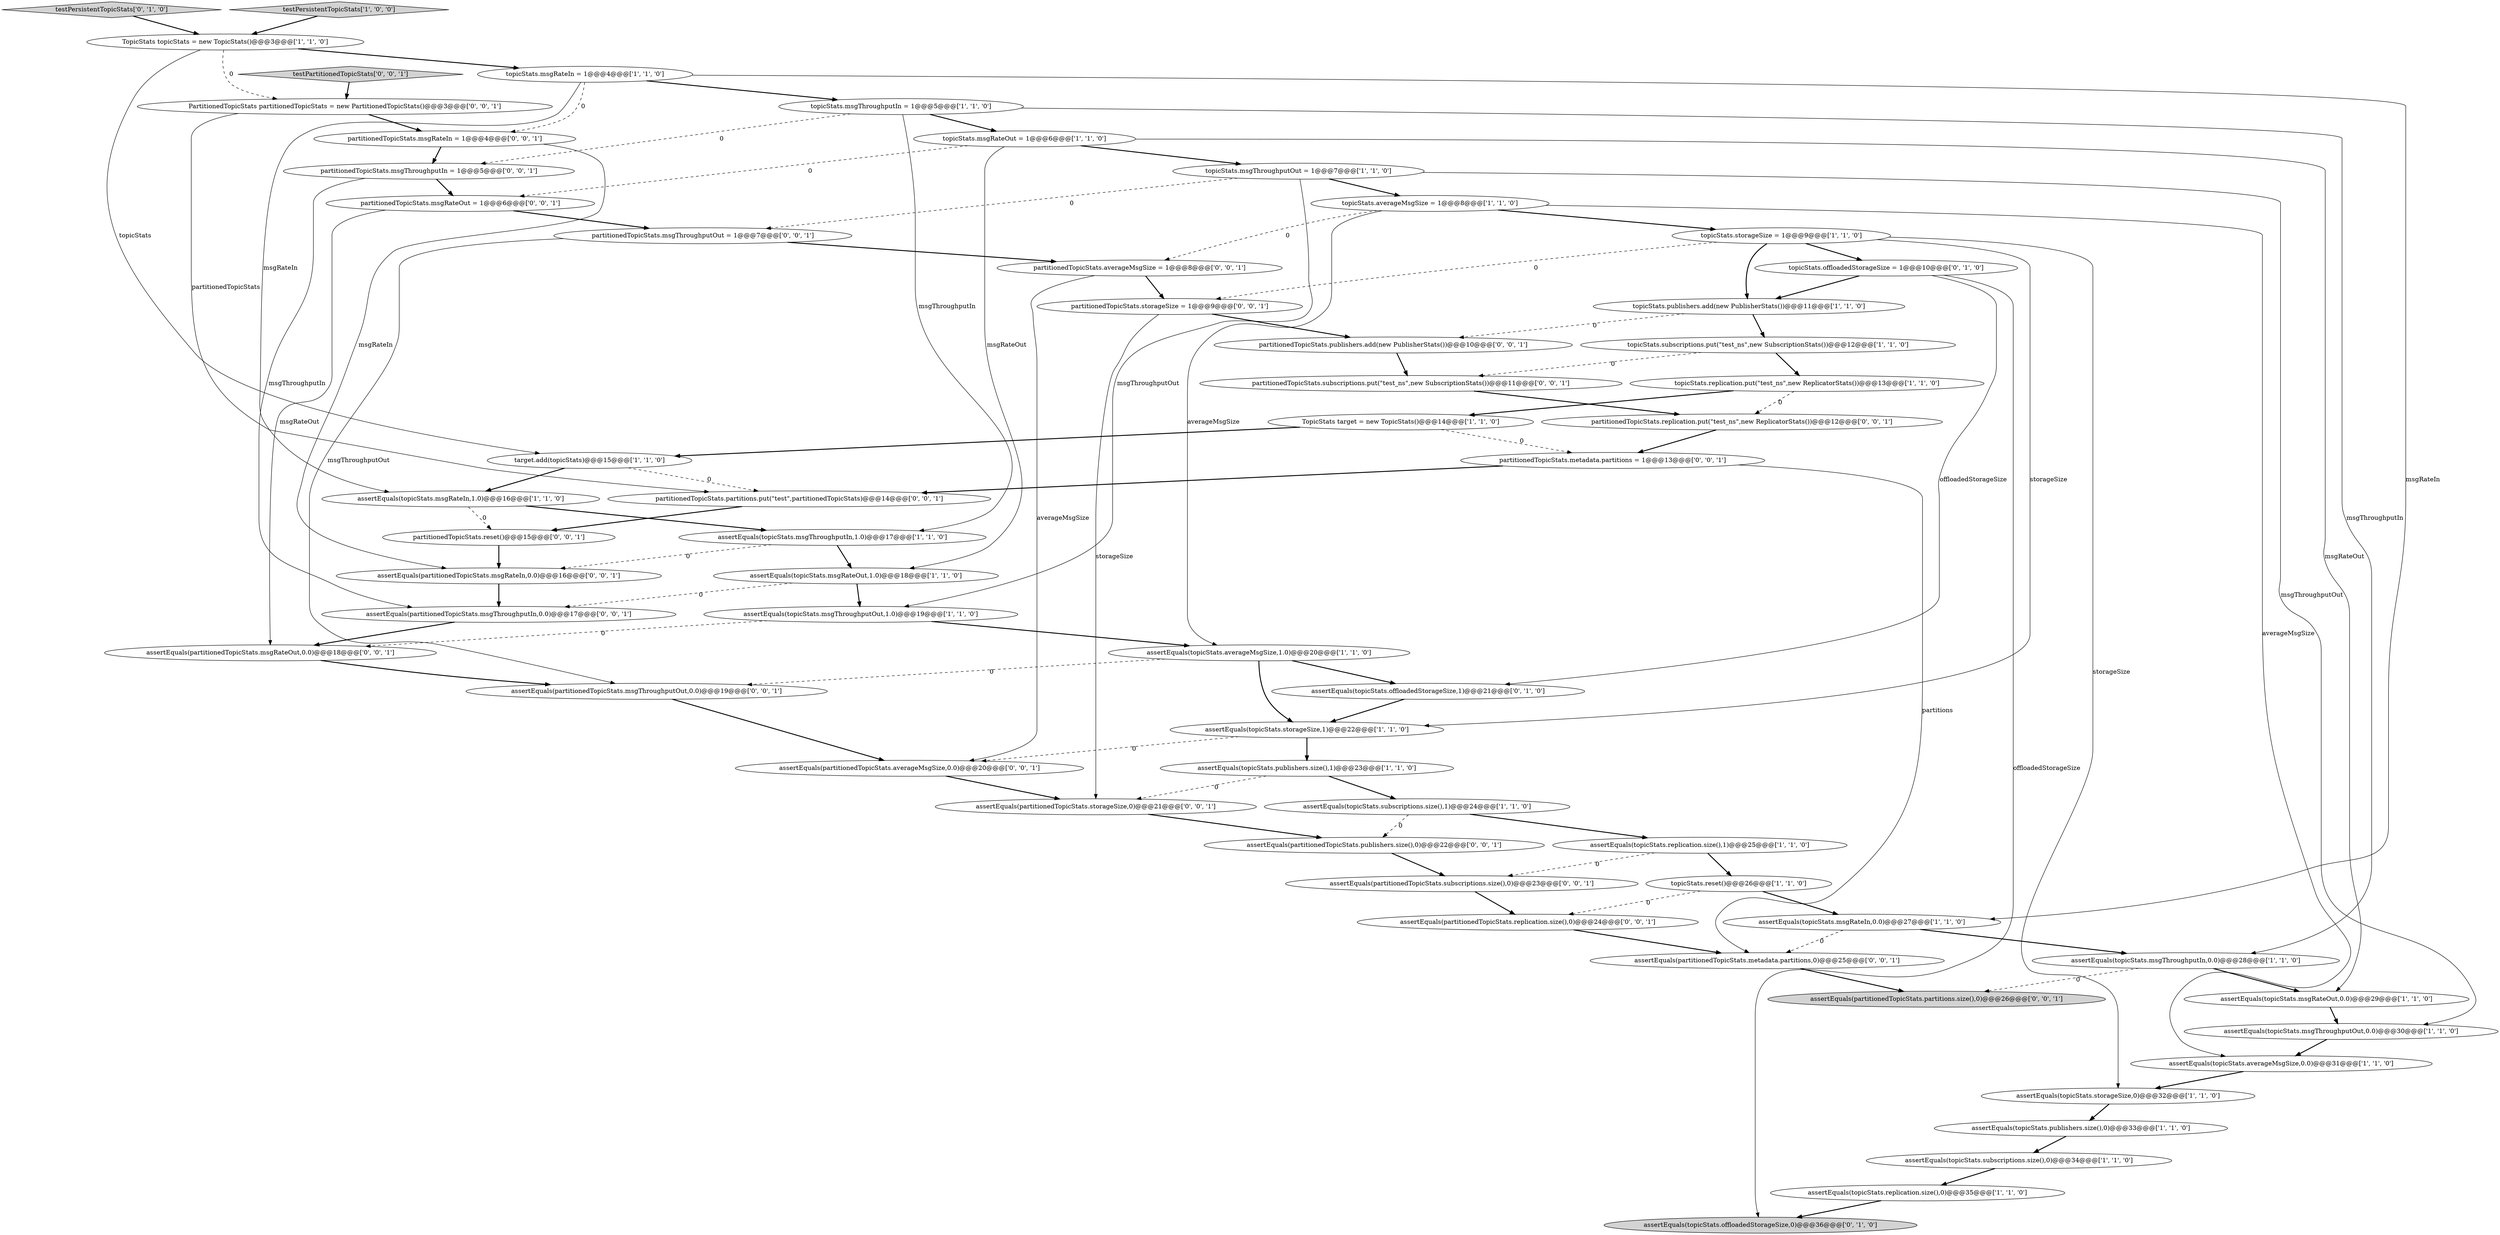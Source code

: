 digraph {
24 [style = filled, label = "assertEquals(topicStats.msgRateIn,1.0)@@@16@@@['1', '1', '0']", fillcolor = white, shape = ellipse image = "AAA0AAABBB1BBB"];
49 [style = filled, label = "partitionedTopicStats.partitions.put(\"test\",partitionedTopicStats)@@@14@@@['0', '0', '1']", fillcolor = white, shape = ellipse image = "AAA0AAABBB3BBB"];
11 [style = filled, label = "assertEquals(topicStats.replication.size(),0)@@@35@@@['1', '1', '0']", fillcolor = white, shape = ellipse image = "AAA0AAABBB1BBB"];
12 [style = filled, label = "topicStats.msgRateOut = 1@@@6@@@['1', '1', '0']", fillcolor = white, shape = ellipse image = "AAA0AAABBB1BBB"];
35 [style = filled, label = "assertEquals(topicStats.offloadedStorageSize,0)@@@36@@@['0', '1', '0']", fillcolor = lightgray, shape = ellipse image = "AAA1AAABBB2BBB"];
7 [style = filled, label = "TopicStats topicStats = new TopicStats()@@@3@@@['1', '1', '0']", fillcolor = white, shape = ellipse image = "AAA0AAABBB1BBB"];
9 [style = filled, label = "assertEquals(topicStats.publishers.size(),1)@@@23@@@['1', '1', '0']", fillcolor = white, shape = ellipse image = "AAA0AAABBB1BBB"];
42 [style = filled, label = "partitionedTopicStats.metadata.partitions = 1@@@13@@@['0', '0', '1']", fillcolor = white, shape = ellipse image = "AAA0AAABBB3BBB"];
55 [style = filled, label = "assertEquals(partitionedTopicStats.subscriptions.size(),0)@@@23@@@['0', '0', '1']", fillcolor = white, shape = ellipse image = "AAA0AAABBB3BBB"];
22 [style = filled, label = "assertEquals(topicStats.msgThroughputOut,0.0)@@@30@@@['1', '1', '0']", fillcolor = white, shape = ellipse image = "AAA0AAABBB1BBB"];
40 [style = filled, label = "partitionedTopicStats.subscriptions.put(\"test_ns\",new SubscriptionStats())@@@11@@@['0', '0', '1']", fillcolor = white, shape = ellipse image = "AAA0AAABBB3BBB"];
18 [style = filled, label = "assertEquals(topicStats.publishers.size(),0)@@@33@@@['1', '1', '0']", fillcolor = white, shape = ellipse image = "AAA0AAABBB1BBB"];
45 [style = filled, label = "assertEquals(partitionedTopicStats.averageMsgSize,0.0)@@@20@@@['0', '0', '1']", fillcolor = white, shape = ellipse image = "AAA0AAABBB3BBB"];
38 [style = filled, label = "partitionedTopicStats.replication.put(\"test_ns\",new ReplicatorStats())@@@12@@@['0', '0', '1']", fillcolor = white, shape = ellipse image = "AAA0AAABBB3BBB"];
51 [style = filled, label = "PartitionedTopicStats partitionedTopicStats = new PartitionedTopicStats()@@@3@@@['0', '0', '1']", fillcolor = white, shape = ellipse image = "AAA0AAABBB3BBB"];
19 [style = filled, label = "assertEquals(topicStats.msgThroughputOut,1.0)@@@19@@@['1', '1', '0']", fillcolor = white, shape = ellipse image = "AAA0AAABBB1BBB"];
48 [style = filled, label = "assertEquals(partitionedTopicStats.metadata.partitions,0)@@@25@@@['0', '0', '1']", fillcolor = white, shape = ellipse image = "AAA0AAABBB3BBB"];
1 [style = filled, label = "assertEquals(topicStats.subscriptions.size(),0)@@@34@@@['1', '1', '0']", fillcolor = white, shape = ellipse image = "AAA0AAABBB1BBB"];
34 [style = filled, label = "testPersistentTopicStats['0', '1', '0']", fillcolor = lightgray, shape = diamond image = "AAA0AAABBB2BBB"];
43 [style = filled, label = "assertEquals(partitionedTopicStats.msgRateIn,0.0)@@@16@@@['0', '0', '1']", fillcolor = white, shape = ellipse image = "AAA0AAABBB3BBB"];
31 [style = filled, label = "assertEquals(topicStats.averageMsgSize,0.0)@@@31@@@['1', '1', '0']", fillcolor = white, shape = ellipse image = "AAA0AAABBB1BBB"];
8 [style = filled, label = "topicStats.storageSize = 1@@@9@@@['1', '1', '0']", fillcolor = white, shape = ellipse image = "AAA0AAABBB1BBB"];
6 [style = filled, label = "testPersistentTopicStats['1', '0', '0']", fillcolor = lightgray, shape = diamond image = "AAA0AAABBB1BBB"];
3 [style = filled, label = "assertEquals(topicStats.msgRateOut,1.0)@@@18@@@['1', '1', '0']", fillcolor = white, shape = ellipse image = "AAA0AAABBB1BBB"];
16 [style = filled, label = "assertEquals(topicStats.replication.size(),1)@@@25@@@['1', '1', '0']", fillcolor = white, shape = ellipse image = "AAA0AAABBB1BBB"];
27 [style = filled, label = "assertEquals(topicStats.msgRateIn,0.0)@@@27@@@['1', '1', '0']", fillcolor = white, shape = ellipse image = "AAA0AAABBB1BBB"];
53 [style = filled, label = "assertEquals(partitionedTopicStats.msgRateOut,0.0)@@@18@@@['0', '0', '1']", fillcolor = white, shape = ellipse image = "AAA0AAABBB3BBB"];
17 [style = filled, label = "target.add(topicStats)@@@15@@@['1', '1', '0']", fillcolor = white, shape = ellipse image = "AAA0AAABBB1BBB"];
52 [style = filled, label = "assertEquals(partitionedTopicStats.msgThroughputOut,0.0)@@@19@@@['0', '0', '1']", fillcolor = white, shape = ellipse image = "AAA0AAABBB3BBB"];
23 [style = filled, label = "topicStats.msgRateIn = 1@@@4@@@['1', '1', '0']", fillcolor = white, shape = ellipse image = "AAA0AAABBB1BBB"];
28 [style = filled, label = "assertEquals(topicStats.subscriptions.size(),1)@@@24@@@['1', '1', '0']", fillcolor = white, shape = ellipse image = "AAA0AAABBB1BBB"];
54 [style = filled, label = "assertEquals(partitionedTopicStats.replication.size(),0)@@@24@@@['0', '0', '1']", fillcolor = white, shape = ellipse image = "AAA0AAABBB3BBB"];
21 [style = filled, label = "assertEquals(topicStats.storageSize,1)@@@22@@@['1', '1', '0']", fillcolor = white, shape = ellipse image = "AAA0AAABBB1BBB"];
41 [style = filled, label = "partitionedTopicStats.msgRateIn = 1@@@4@@@['0', '0', '1']", fillcolor = white, shape = ellipse image = "AAA0AAABBB3BBB"];
57 [style = filled, label = "partitionedTopicStats.storageSize = 1@@@9@@@['0', '0', '1']", fillcolor = white, shape = ellipse image = "AAA0AAABBB3BBB"];
14 [style = filled, label = "topicStats.replication.put(\"test_ns\",new ReplicatorStats())@@@13@@@['1', '1', '0']", fillcolor = white, shape = ellipse image = "AAA0AAABBB1BBB"];
37 [style = filled, label = "partitionedTopicStats.msgThroughputOut = 1@@@7@@@['0', '0', '1']", fillcolor = white, shape = ellipse image = "AAA0AAABBB3BBB"];
59 [style = filled, label = "partitionedTopicStats.reset()@@@15@@@['0', '0', '1']", fillcolor = white, shape = ellipse image = "AAA0AAABBB3BBB"];
46 [style = filled, label = "assertEquals(partitionedTopicStats.publishers.size(),0)@@@22@@@['0', '0', '1']", fillcolor = white, shape = ellipse image = "AAA0AAABBB3BBB"];
2 [style = filled, label = "topicStats.publishers.add(new PublisherStats())@@@11@@@['1', '1', '0']", fillcolor = white, shape = ellipse image = "AAA0AAABBB1BBB"];
30 [style = filled, label = "topicStats.msgThroughputOut = 1@@@7@@@['1', '1', '0']", fillcolor = white, shape = ellipse image = "AAA0AAABBB1BBB"];
33 [style = filled, label = "topicStats.offloadedStorageSize = 1@@@10@@@['0', '1', '0']", fillcolor = white, shape = ellipse image = "AAA1AAABBB2BBB"];
25 [style = filled, label = "topicStats.averageMsgSize = 1@@@8@@@['1', '1', '0']", fillcolor = white, shape = ellipse image = "AAA0AAABBB1BBB"];
44 [style = filled, label = "partitionedTopicStats.averageMsgSize = 1@@@8@@@['0', '0', '1']", fillcolor = white, shape = ellipse image = "AAA0AAABBB3BBB"];
0 [style = filled, label = "assertEquals(topicStats.averageMsgSize,1.0)@@@20@@@['1', '1', '0']", fillcolor = white, shape = ellipse image = "AAA0AAABBB1BBB"];
58 [style = filled, label = "partitionedTopicStats.publishers.add(new PublisherStats())@@@10@@@['0', '0', '1']", fillcolor = white, shape = ellipse image = "AAA0AAABBB3BBB"];
13 [style = filled, label = "assertEquals(topicStats.storageSize,0)@@@32@@@['1', '1', '0']", fillcolor = white, shape = ellipse image = "AAA0AAABBB1BBB"];
5 [style = filled, label = "assertEquals(topicStats.msgThroughputIn,0.0)@@@28@@@['1', '1', '0']", fillcolor = white, shape = ellipse image = "AAA0AAABBB1BBB"];
26 [style = filled, label = "topicStats.reset()@@@26@@@['1', '1', '0']", fillcolor = white, shape = ellipse image = "AAA0AAABBB1BBB"];
60 [style = filled, label = "assertEquals(partitionedTopicStats.msgThroughputIn,0.0)@@@17@@@['0', '0', '1']", fillcolor = white, shape = ellipse image = "AAA0AAABBB3BBB"];
36 [style = filled, label = "partitionedTopicStats.msgThroughputIn = 1@@@5@@@['0', '0', '1']", fillcolor = white, shape = ellipse image = "AAA0AAABBB3BBB"];
4 [style = filled, label = "assertEquals(topicStats.msgThroughputIn,1.0)@@@17@@@['1', '1', '0']", fillcolor = white, shape = ellipse image = "AAA0AAABBB1BBB"];
15 [style = filled, label = "topicStats.subscriptions.put(\"test_ns\",new SubscriptionStats())@@@12@@@['1', '1', '0']", fillcolor = white, shape = ellipse image = "AAA0AAABBB1BBB"];
47 [style = filled, label = "assertEquals(partitionedTopicStats.storageSize,0)@@@21@@@['0', '0', '1']", fillcolor = white, shape = ellipse image = "AAA0AAABBB3BBB"];
20 [style = filled, label = "TopicStats target = new TopicStats()@@@14@@@['1', '1', '0']", fillcolor = white, shape = ellipse image = "AAA0AAABBB1BBB"];
32 [style = filled, label = "assertEquals(topicStats.offloadedStorageSize,1)@@@21@@@['0', '1', '0']", fillcolor = white, shape = ellipse image = "AAA1AAABBB2BBB"];
39 [style = filled, label = "assertEquals(partitionedTopicStats.partitions.size(),0)@@@26@@@['0', '0', '1']", fillcolor = lightgray, shape = ellipse image = "AAA0AAABBB3BBB"];
29 [style = filled, label = "topicStats.msgThroughputIn = 1@@@5@@@['1', '1', '0']", fillcolor = white, shape = ellipse image = "AAA0AAABBB1BBB"];
50 [style = filled, label = "testPartitionedTopicStats['0', '0', '1']", fillcolor = lightgray, shape = diamond image = "AAA0AAABBB3BBB"];
56 [style = filled, label = "partitionedTopicStats.msgRateOut = 1@@@6@@@['0', '0', '1']", fillcolor = white, shape = ellipse image = "AAA0AAABBB3BBB"];
10 [style = filled, label = "assertEquals(topicStats.msgRateOut,0.0)@@@29@@@['1', '1', '0']", fillcolor = white, shape = ellipse image = "AAA0AAABBB1BBB"];
7->23 [style = bold, label=""];
5->39 [style = dashed, label="0"];
28->16 [style = bold, label=""];
53->52 [style = bold, label=""];
25->0 [style = solid, label="averageMsgSize"];
37->52 [style = solid, label="msgThroughputOut"];
24->59 [style = dashed, label="0"];
19->0 [style = bold, label=""];
52->45 [style = bold, label=""];
25->31 [style = solid, label="averageMsgSize"];
22->31 [style = bold, label=""];
41->36 [style = bold, label=""];
50->51 [style = bold, label=""];
12->30 [style = bold, label=""];
1->11 [style = bold, label=""];
19->53 [style = dashed, label="0"];
27->48 [style = dashed, label="0"];
30->37 [style = dashed, label="0"];
0->21 [style = bold, label=""];
38->42 [style = bold, label=""];
36->60 [style = solid, label="msgThroughputIn"];
20->17 [style = bold, label=""];
29->12 [style = bold, label=""];
9->28 [style = bold, label=""];
33->35 [style = solid, label="offloadedStorageSize"];
4->3 [style = bold, label=""];
44->57 [style = bold, label=""];
23->24 [style = solid, label="msgRateIn"];
23->29 [style = bold, label=""];
30->19 [style = solid, label="msgThroughputOut"];
8->57 [style = dashed, label="0"];
46->55 [style = bold, label=""];
51->49 [style = solid, label="partitionedTopicStats"];
60->53 [style = bold, label=""];
47->46 [style = bold, label=""];
30->22 [style = solid, label="msgThroughputOut"];
8->21 [style = solid, label="storageSize"];
42->49 [style = bold, label=""];
59->43 [style = bold, label=""];
26->54 [style = dashed, label="0"];
33->2 [style = bold, label=""];
8->2 [style = bold, label=""];
56->37 [style = bold, label=""];
23->27 [style = solid, label="msgRateIn"];
17->24 [style = bold, label=""];
41->43 [style = solid, label="msgRateIn"];
15->40 [style = dashed, label="0"];
11->35 [style = bold, label=""];
58->40 [style = bold, label=""];
12->56 [style = dashed, label="0"];
9->47 [style = dashed, label="0"];
4->43 [style = dashed, label="0"];
0->52 [style = dashed, label="0"];
43->60 [style = bold, label=""];
49->59 [style = bold, label=""];
2->58 [style = dashed, label="0"];
34->7 [style = bold, label=""];
24->4 [style = bold, label=""];
12->10 [style = solid, label="msgRateOut"];
44->45 [style = solid, label="averageMsgSize"];
16->55 [style = dashed, label="0"];
29->4 [style = solid, label="msgThroughputIn"];
3->60 [style = dashed, label="0"];
36->56 [style = bold, label=""];
23->41 [style = dashed, label="0"];
10->22 [style = bold, label=""];
15->14 [style = bold, label=""];
3->19 [style = bold, label=""];
51->41 [style = bold, label=""];
18->1 [style = bold, label=""];
8->13 [style = solid, label="storageSize"];
21->9 [style = bold, label=""];
31->13 [style = bold, label=""];
25->44 [style = dashed, label="0"];
29->5 [style = solid, label="msgThroughputIn"];
14->38 [style = dashed, label="0"];
57->58 [style = bold, label=""];
40->38 [style = bold, label=""];
16->26 [style = bold, label=""];
0->32 [style = bold, label=""];
28->46 [style = dashed, label="0"];
37->44 [style = bold, label=""];
57->47 [style = solid, label="storageSize"];
17->49 [style = dashed, label="0"];
29->36 [style = dashed, label="0"];
45->47 [style = bold, label=""];
48->39 [style = bold, label=""];
30->25 [style = bold, label=""];
26->27 [style = bold, label=""];
5->10 [style = bold, label=""];
13->18 [style = bold, label=""];
32->21 [style = bold, label=""];
7->51 [style = dashed, label="0"];
27->5 [style = bold, label=""];
54->48 [style = bold, label=""];
33->32 [style = solid, label="offloadedStorageSize"];
25->8 [style = bold, label=""];
20->42 [style = dashed, label="0"];
21->45 [style = dashed, label="0"];
6->7 [style = bold, label=""];
7->17 [style = solid, label="topicStats"];
56->53 [style = solid, label="msgRateOut"];
8->33 [style = bold, label=""];
42->48 [style = solid, label="partitions"];
2->15 [style = bold, label=""];
14->20 [style = bold, label=""];
55->54 [style = bold, label=""];
12->3 [style = solid, label="msgRateOut"];
}
